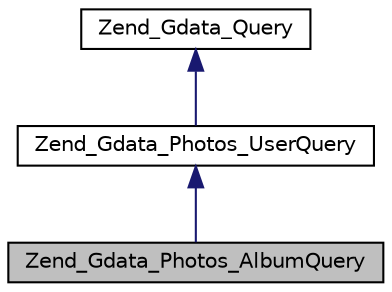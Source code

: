 digraph G
{
  edge [fontname="Helvetica",fontsize="10",labelfontname="Helvetica",labelfontsize="10"];
  node [fontname="Helvetica",fontsize="10",shape=record];
  Node1 [label="Zend_Gdata_Photos_AlbumQuery",height=0.2,width=0.4,color="black", fillcolor="grey75", style="filled" fontcolor="black"];
  Node2 -> Node1 [dir="back",color="midnightblue",fontsize="10",style="solid",fontname="Helvetica"];
  Node2 [label="Zend_Gdata_Photos_UserQuery",height=0.2,width=0.4,color="black", fillcolor="white", style="filled",URL="$class_zend___gdata___photos___user_query.html"];
  Node3 -> Node2 [dir="back",color="midnightblue",fontsize="10",style="solid",fontname="Helvetica"];
  Node3 [label="Zend_Gdata_Query",height=0.2,width=0.4,color="black", fillcolor="white", style="filled",URL="$class_zend___gdata___query.html"];
}
